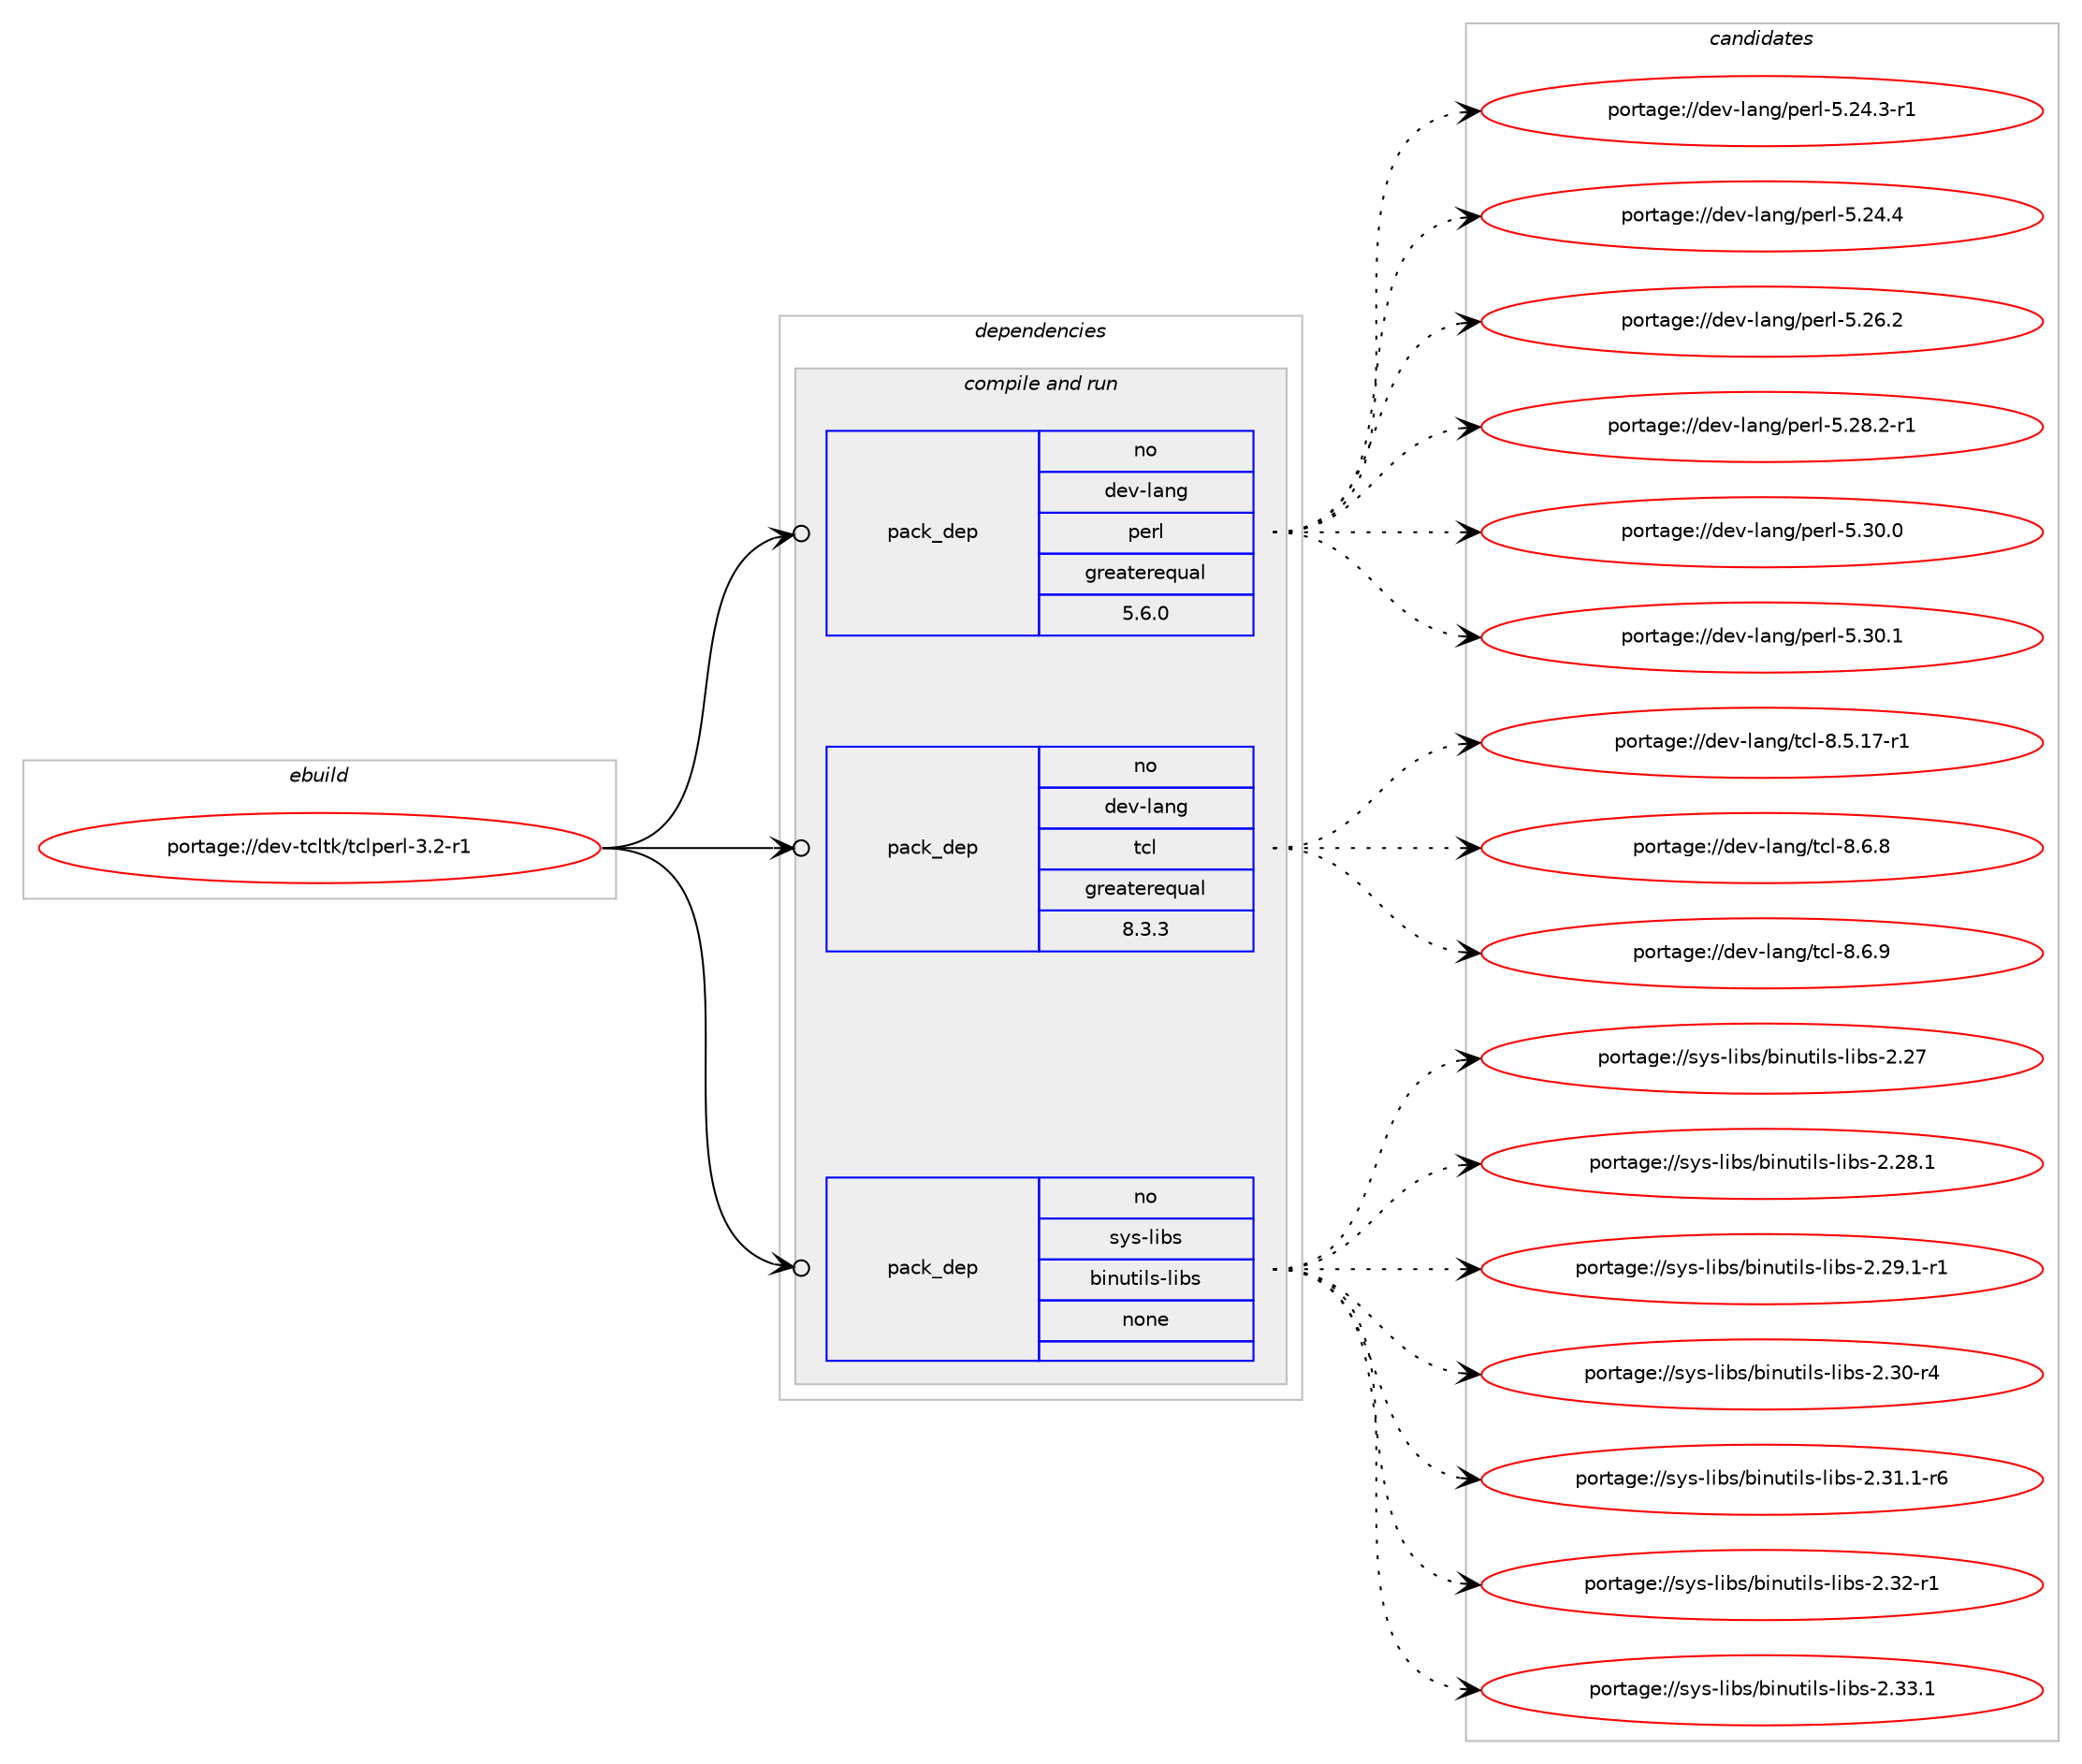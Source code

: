 digraph prolog {

# *************
# Graph options
# *************

newrank=true;
concentrate=true;
compound=true;
graph [rankdir=LR,fontname=Helvetica,fontsize=10,ranksep=1.5];#, ranksep=2.5, nodesep=0.2];
edge  [arrowhead=vee];
node  [fontname=Helvetica,fontsize=10];

# **********
# The ebuild
# **********

subgraph cluster_leftcol {
color=gray;
rank=same;
label=<<i>ebuild</i>>;
id [label="portage://dev-tcltk/tclperl-3.2-r1", color=red, width=4, href="../dev-tcltk/tclperl-3.2-r1.svg"];
}

# ****************
# The dependencies
# ****************

subgraph cluster_midcol {
color=gray;
label=<<i>dependencies</i>>;
subgraph cluster_compile {
fillcolor="#eeeeee";
style=filled;
label=<<i>compile</i>>;
}
subgraph cluster_compileandrun {
fillcolor="#eeeeee";
style=filled;
label=<<i>compile and run</i>>;
subgraph pack183554 {
dependency257340 [label=<<TABLE BORDER="0" CELLBORDER="1" CELLSPACING="0" CELLPADDING="4" WIDTH="220"><TR><TD ROWSPAN="6" CELLPADDING="30">pack_dep</TD></TR><TR><TD WIDTH="110">no</TD></TR><TR><TD>dev-lang</TD></TR><TR><TD>perl</TD></TR><TR><TD>greaterequal</TD></TR><TR><TD>5.6.0</TD></TR></TABLE>>, shape=none, color=blue];
}
id:e -> dependency257340:w [weight=20,style="solid",arrowhead="odotvee"];
subgraph pack183555 {
dependency257341 [label=<<TABLE BORDER="0" CELLBORDER="1" CELLSPACING="0" CELLPADDING="4" WIDTH="220"><TR><TD ROWSPAN="6" CELLPADDING="30">pack_dep</TD></TR><TR><TD WIDTH="110">no</TD></TR><TR><TD>dev-lang</TD></TR><TR><TD>tcl</TD></TR><TR><TD>greaterequal</TD></TR><TR><TD>8.3.3</TD></TR></TABLE>>, shape=none, color=blue];
}
id:e -> dependency257341:w [weight=20,style="solid",arrowhead="odotvee"];
subgraph pack183556 {
dependency257342 [label=<<TABLE BORDER="0" CELLBORDER="1" CELLSPACING="0" CELLPADDING="4" WIDTH="220"><TR><TD ROWSPAN="6" CELLPADDING="30">pack_dep</TD></TR><TR><TD WIDTH="110">no</TD></TR><TR><TD>sys-libs</TD></TR><TR><TD>binutils-libs</TD></TR><TR><TD>none</TD></TR><TR><TD></TD></TR></TABLE>>, shape=none, color=blue];
}
id:e -> dependency257342:w [weight=20,style="solid",arrowhead="odotvee"];
}
subgraph cluster_run {
fillcolor="#eeeeee";
style=filled;
label=<<i>run</i>>;
}
}

# **************
# The candidates
# **************

subgraph cluster_choices {
rank=same;
color=gray;
label=<<i>candidates</i>>;

subgraph choice183554 {
color=black;
nodesep=1;
choiceportage100101118451089711010347112101114108455346505246514511449 [label="portage://dev-lang/perl-5.24.3-r1", color=red, width=4,href="../dev-lang/perl-5.24.3-r1.svg"];
choiceportage10010111845108971101034711210111410845534650524652 [label="portage://dev-lang/perl-5.24.4", color=red, width=4,href="../dev-lang/perl-5.24.4.svg"];
choiceportage10010111845108971101034711210111410845534650544650 [label="portage://dev-lang/perl-5.26.2", color=red, width=4,href="../dev-lang/perl-5.26.2.svg"];
choiceportage100101118451089711010347112101114108455346505646504511449 [label="portage://dev-lang/perl-5.28.2-r1", color=red, width=4,href="../dev-lang/perl-5.28.2-r1.svg"];
choiceportage10010111845108971101034711210111410845534651484648 [label="portage://dev-lang/perl-5.30.0", color=red, width=4,href="../dev-lang/perl-5.30.0.svg"];
choiceportage10010111845108971101034711210111410845534651484649 [label="portage://dev-lang/perl-5.30.1", color=red, width=4,href="../dev-lang/perl-5.30.1.svg"];
dependency257340:e -> choiceportage100101118451089711010347112101114108455346505246514511449:w [style=dotted,weight="100"];
dependency257340:e -> choiceportage10010111845108971101034711210111410845534650524652:w [style=dotted,weight="100"];
dependency257340:e -> choiceportage10010111845108971101034711210111410845534650544650:w [style=dotted,weight="100"];
dependency257340:e -> choiceportage100101118451089711010347112101114108455346505646504511449:w [style=dotted,weight="100"];
dependency257340:e -> choiceportage10010111845108971101034711210111410845534651484648:w [style=dotted,weight="100"];
dependency257340:e -> choiceportage10010111845108971101034711210111410845534651484649:w [style=dotted,weight="100"];
}
subgraph choice183555 {
color=black;
nodesep=1;
choiceportage10010111845108971101034711699108455646534649554511449 [label="portage://dev-lang/tcl-8.5.17-r1", color=red, width=4,href="../dev-lang/tcl-8.5.17-r1.svg"];
choiceportage10010111845108971101034711699108455646544656 [label="portage://dev-lang/tcl-8.6.8", color=red, width=4,href="../dev-lang/tcl-8.6.8.svg"];
choiceportage10010111845108971101034711699108455646544657 [label="portage://dev-lang/tcl-8.6.9", color=red, width=4,href="../dev-lang/tcl-8.6.9.svg"];
dependency257341:e -> choiceportage10010111845108971101034711699108455646534649554511449:w [style=dotted,weight="100"];
dependency257341:e -> choiceportage10010111845108971101034711699108455646544656:w [style=dotted,weight="100"];
dependency257341:e -> choiceportage10010111845108971101034711699108455646544657:w [style=dotted,weight="100"];
}
subgraph choice183556 {
color=black;
nodesep=1;
choiceportage1151211154510810598115479810511011711610510811545108105981154550465055 [label="portage://sys-libs/binutils-libs-2.27", color=red, width=4,href="../sys-libs/binutils-libs-2.27.svg"];
choiceportage11512111545108105981154798105110117116105108115451081059811545504650564649 [label="portage://sys-libs/binutils-libs-2.28.1", color=red, width=4,href="../sys-libs/binutils-libs-2.28.1.svg"];
choiceportage115121115451081059811547981051101171161051081154510810598115455046505746494511449 [label="portage://sys-libs/binutils-libs-2.29.1-r1", color=red, width=4,href="../sys-libs/binutils-libs-2.29.1-r1.svg"];
choiceportage11512111545108105981154798105110117116105108115451081059811545504651484511452 [label="portage://sys-libs/binutils-libs-2.30-r4", color=red, width=4,href="../sys-libs/binutils-libs-2.30-r4.svg"];
choiceportage115121115451081059811547981051101171161051081154510810598115455046514946494511454 [label="portage://sys-libs/binutils-libs-2.31.1-r6", color=red, width=4,href="../sys-libs/binutils-libs-2.31.1-r6.svg"];
choiceportage11512111545108105981154798105110117116105108115451081059811545504651504511449 [label="portage://sys-libs/binutils-libs-2.32-r1", color=red, width=4,href="../sys-libs/binutils-libs-2.32-r1.svg"];
choiceportage11512111545108105981154798105110117116105108115451081059811545504651514649 [label="portage://sys-libs/binutils-libs-2.33.1", color=red, width=4,href="../sys-libs/binutils-libs-2.33.1.svg"];
dependency257342:e -> choiceportage1151211154510810598115479810511011711610510811545108105981154550465055:w [style=dotted,weight="100"];
dependency257342:e -> choiceportage11512111545108105981154798105110117116105108115451081059811545504650564649:w [style=dotted,weight="100"];
dependency257342:e -> choiceportage115121115451081059811547981051101171161051081154510810598115455046505746494511449:w [style=dotted,weight="100"];
dependency257342:e -> choiceportage11512111545108105981154798105110117116105108115451081059811545504651484511452:w [style=dotted,weight="100"];
dependency257342:e -> choiceportage115121115451081059811547981051101171161051081154510810598115455046514946494511454:w [style=dotted,weight="100"];
dependency257342:e -> choiceportage11512111545108105981154798105110117116105108115451081059811545504651504511449:w [style=dotted,weight="100"];
dependency257342:e -> choiceportage11512111545108105981154798105110117116105108115451081059811545504651514649:w [style=dotted,weight="100"];
}
}

}
